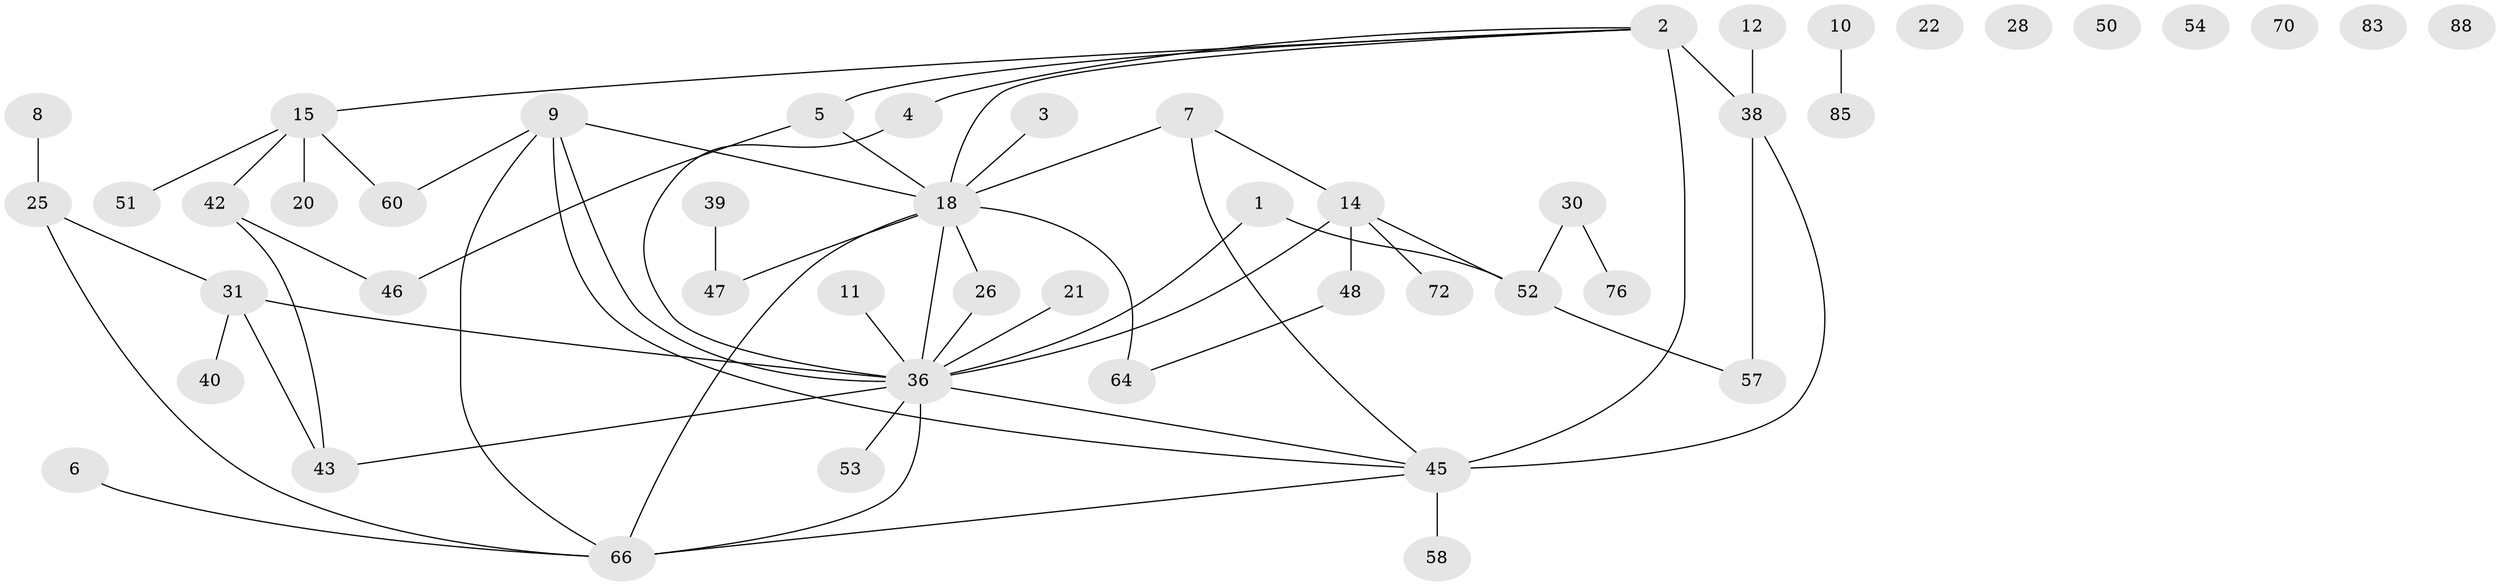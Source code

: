 // original degree distribution, {2: 0.29292929292929293, 5: 0.06060606060606061, 1: 0.26262626262626265, 4: 0.10101010101010101, 3: 0.1717171717171717, 6: 0.030303030303030304, 0: 0.0707070707070707, 7: 0.010101010101010102}
// Generated by graph-tools (version 1.1) at 2025/16/03/04/25 18:16:27]
// undirected, 49 vertices, 60 edges
graph export_dot {
graph [start="1"]
  node [color=gray90,style=filled];
  1 [super="+56"];
  2 [super="+62+13+65"];
  3;
  4;
  5 [super="+89"];
  6 [super="+17+33+23"];
  7 [super="+24+32"];
  8 [super="+16"];
  9 [super="+27"];
  10 [super="+34"];
  11 [super="+81"];
  12;
  14 [super="+29"];
  15 [super="+80+19"];
  18 [super="+90+84+41+35+44"];
  20;
  21;
  22;
  25;
  26 [super="+87+75"];
  28;
  30 [super="+93"];
  31 [super="+61+59"];
  36 [super="+49+37"];
  38;
  39;
  40 [super="+77"];
  42;
  43;
  45 [super="+63+55"];
  46;
  47;
  48 [super="+79"];
  50;
  51;
  52;
  53;
  54;
  57 [super="+96"];
  58;
  60;
  64;
  66;
  70;
  72;
  76 [super="+92"];
  83;
  85;
  88;
  1 -- 52;
  1 -- 36;
  2 -- 38 [weight=2];
  2 -- 15;
  2 -- 45 [weight=3];
  2 -- 5;
  2 -- 18;
  2 -- 4;
  3 -- 18;
  4 -- 36;
  5 -- 46;
  5 -- 18;
  6 -- 66;
  7 -- 18;
  7 -- 45;
  7 -- 14;
  8 -- 25;
  9 -- 45;
  9 -- 36;
  9 -- 18;
  9 -- 60;
  9 -- 66;
  10 -- 85;
  11 -- 36;
  12 -- 38;
  14 -- 52;
  14 -- 72;
  14 -- 48;
  14 -- 36;
  15 -- 20 [weight=2];
  15 -- 51;
  15 -- 42;
  15 -- 60;
  18 -- 66;
  18 -- 64;
  18 -- 36;
  18 -- 47;
  18 -- 26;
  21 -- 36;
  25 -- 66;
  25 -- 31;
  26 -- 36;
  30 -- 52;
  30 -- 76;
  31 -- 43;
  31 -- 36;
  31 -- 40;
  36 -- 66;
  36 -- 43;
  36 -- 53;
  36 -- 45;
  38 -- 57;
  38 -- 45;
  39 -- 47;
  42 -- 43;
  42 -- 46;
  45 -- 58;
  45 -- 66;
  48 -- 64;
  52 -- 57;
}
